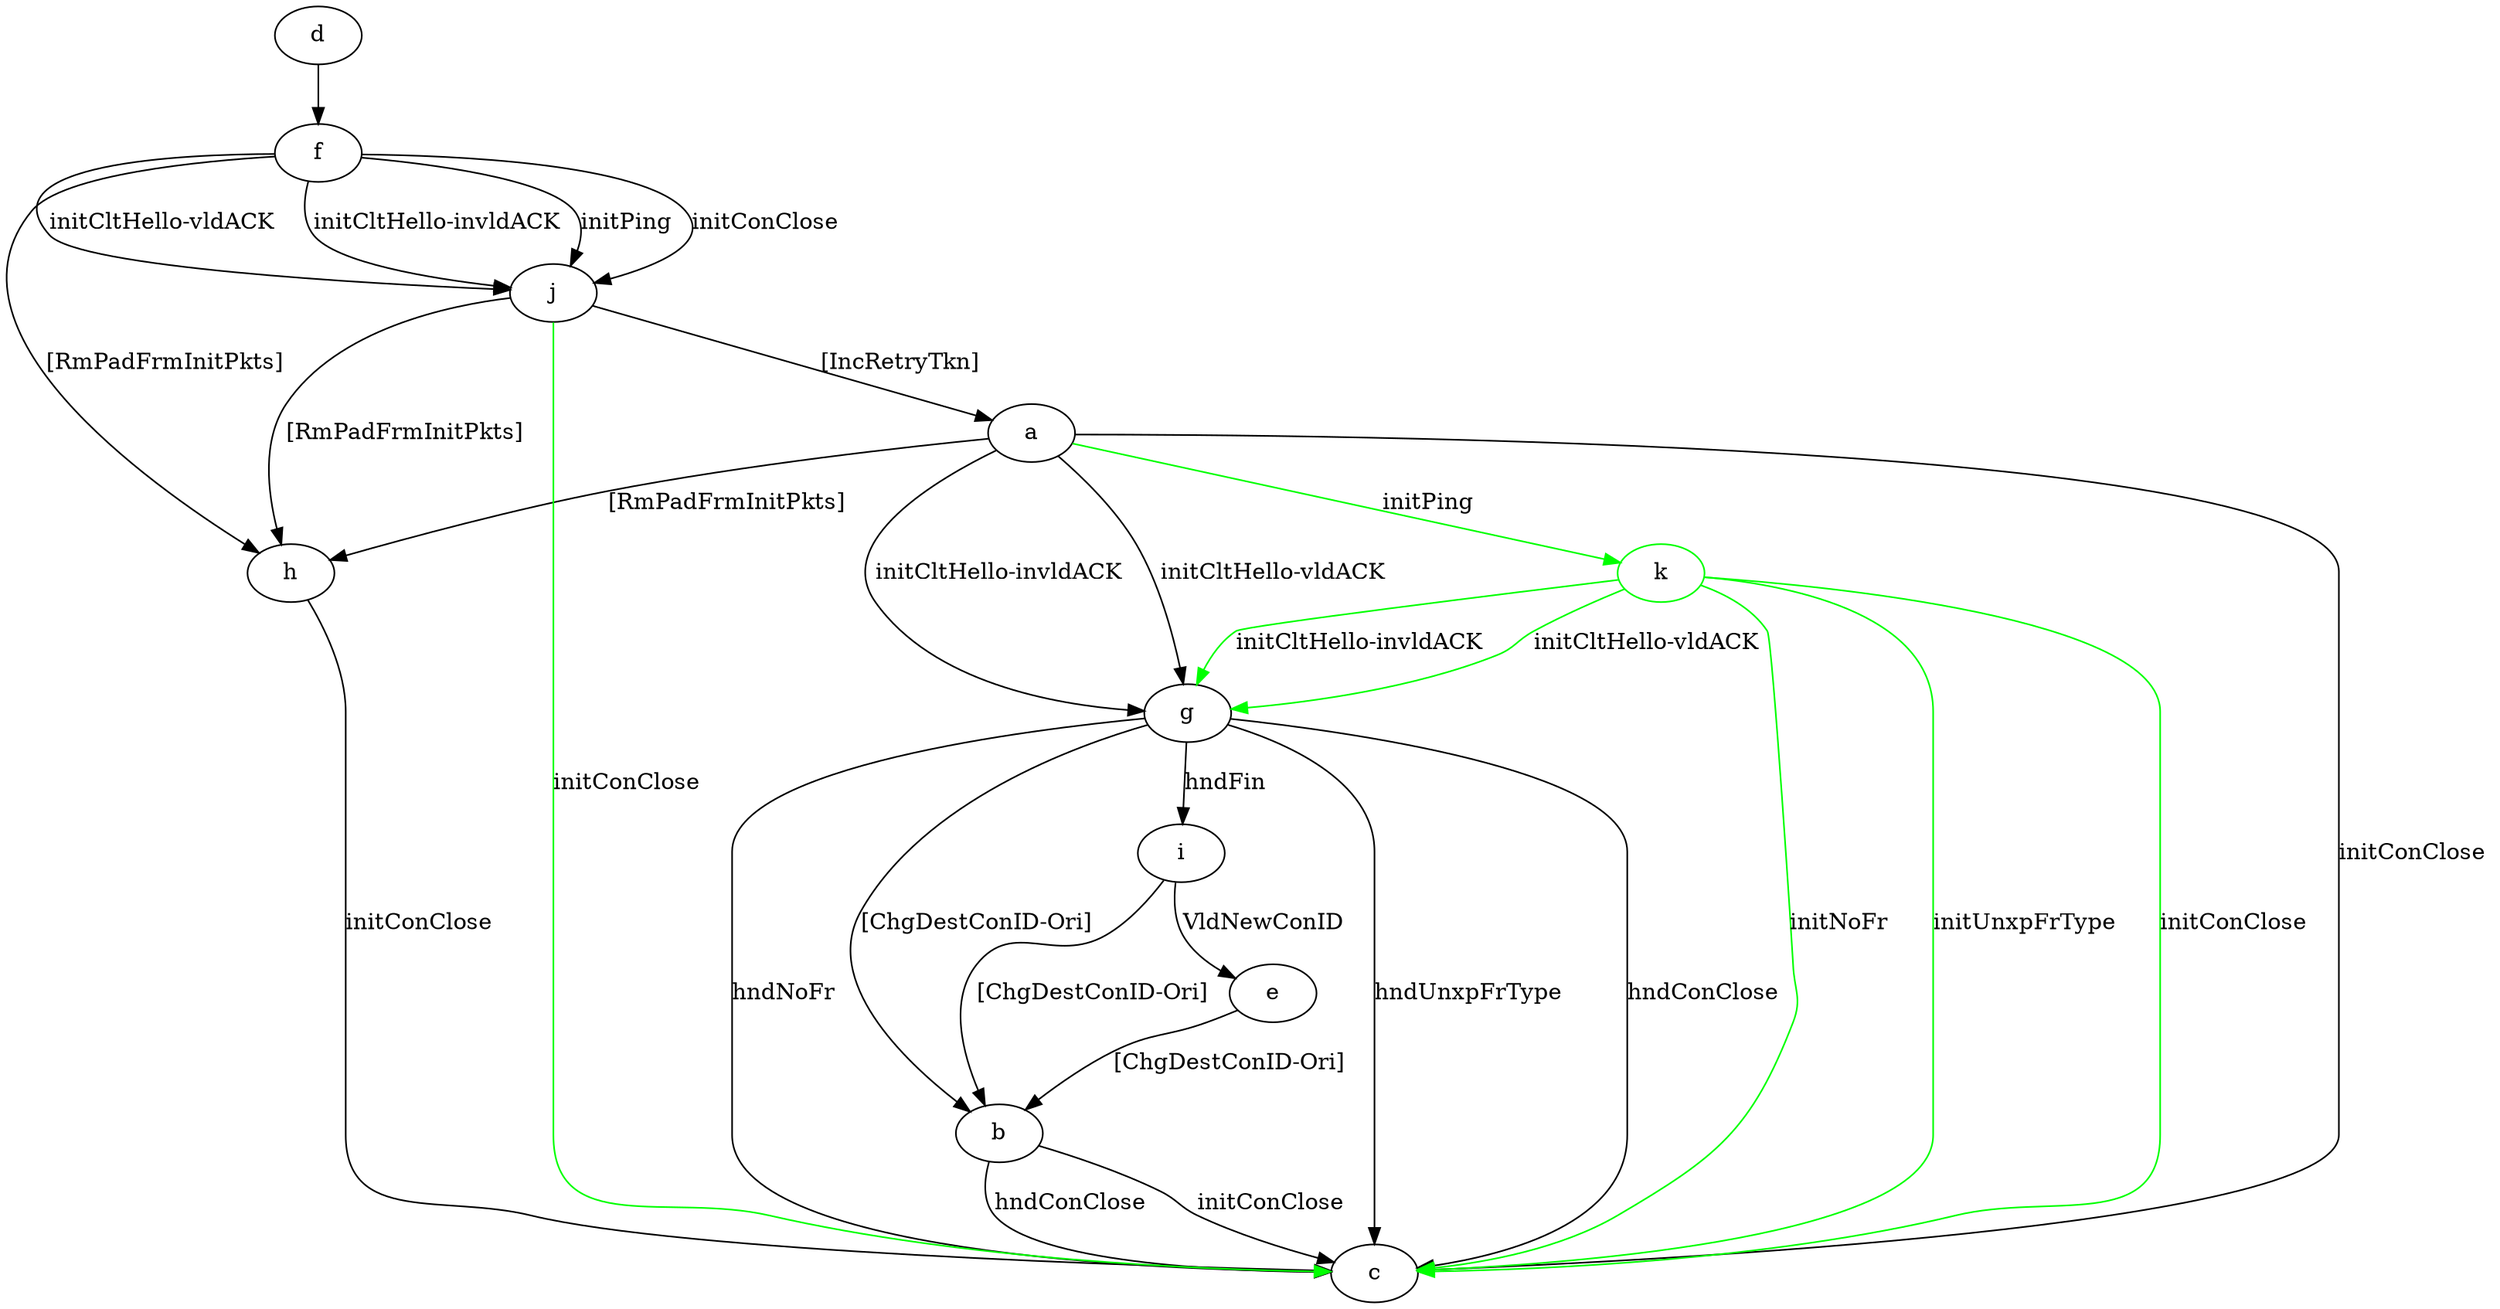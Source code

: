 digraph "" {
	a -> c	[key=0,
		label="initConClose "];
	a -> g	[key=0,
		label="initCltHello-vldACK "];
	a -> g	[key=1,
		label="initCltHello-invldACK "];
	a -> h	[key=0,
		label="[RmPadFrmInitPkts] "];
	k	[color=green];
	a -> k	[key=0,
		color=green,
		label="initPing "];
	b -> c	[key=0,
		label="initConClose "];
	b -> c	[key=1,
		label="hndConClose "];
	d -> f	[key=0];
	e -> b	[key=0,
		label="[ChgDestConID-Ori] "];
	f -> h	[key=0,
		label="[RmPadFrmInitPkts] "];
	f -> j	[key=0,
		label="initPing "];
	f -> j	[key=1,
		label="initConClose "];
	f -> j	[key=2,
		label="initCltHello-vldACK "];
	f -> j	[key=3,
		label="initCltHello-invldACK "];
	g -> b	[key=0,
		label="[ChgDestConID-Ori] "];
	g -> c	[key=0,
		label="hndNoFr "];
	g -> c	[key=1,
		label="hndUnxpFrType "];
	g -> c	[key=2,
		label="hndConClose "];
	g -> i	[key=0,
		label="hndFin "];
	h -> c	[key=0,
		label="initConClose "];
	i -> b	[key=0,
		label="[ChgDestConID-Ori] "];
	i -> e	[key=0,
		label="VldNewConID "];
	j -> a	[key=0,
		label="[IncRetryTkn] "];
	j -> c	[key=0,
		color=green,
		label="initConClose "];
	j -> h	[key=0,
		label="[RmPadFrmInitPkts] "];
	k -> c	[key=0,
		color=green,
		label="initConClose "];
	k -> c	[key=1,
		color=green,
		label="initNoFr "];
	k -> c	[key=2,
		color=green,
		label="initUnxpFrType "];
	k -> g	[key=0,
		color=green,
		label="initCltHello-vldACK "];
	k -> g	[key=1,
		color=green,
		label="initCltHello-invldACK "];
}

